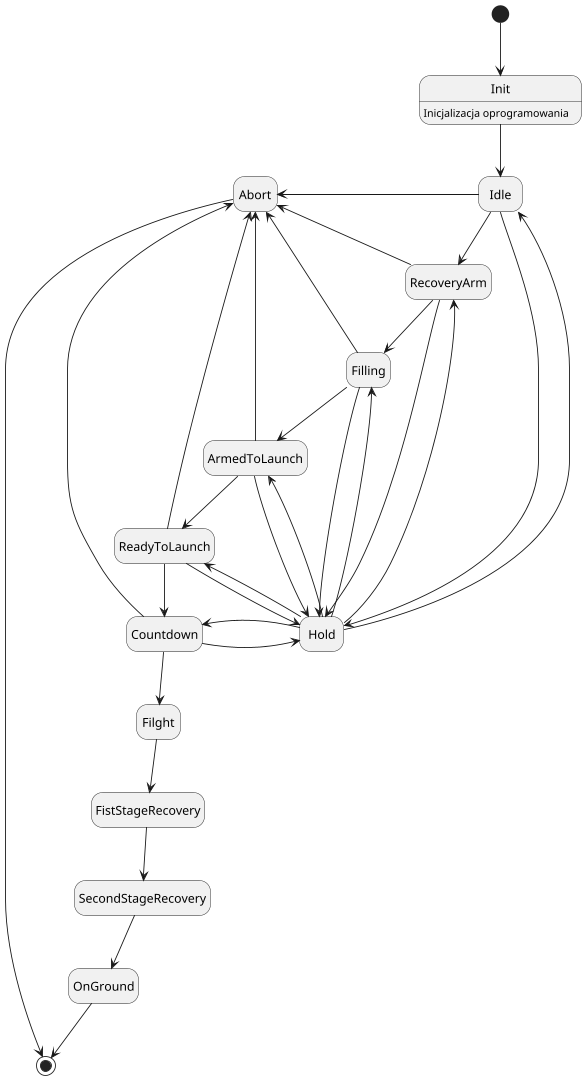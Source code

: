 @startuml
scale 1920 width
scale 1080 height 
hide empty description
[*] --> Init
Init : Inicjalizacja oprogramowania

Init --> Idle
Idle --> RecoveryArm
RecoveryArm --> Filling
Filling --> ArmedToLaunch
ArmedToLaunch --> ReadyToLaunch
ReadyToLaunch --> Countdown
Countdown --> Filght
Filght --> FistStageRecovery
FistStageRecovery --> SecondStageRecovery
SecondStageRecovery --> OnGround

Idle -left-> Abort
RecoveryArm -left-> Abort
Filling -left-> Abort
ArmedToLaunch -left-> Abort
ReadyToLaunch -left-> Abort
Countdown -left-> Abort


Idle -right-> Hold
RecoveryArm -right-> Hold
Filling -right-> Hold
ArmedToLaunch -right-> Hold
ReadyToLaunch -right-> Hold
Countdown -right-> Hold

Idle <-right- Hold
RecoveryArm <-right- Hold
Filling <-right- Hold
ArmedToLaunch <-right- Hold
ReadyToLaunch <-right- Hold
Countdown <-right- Hold

Abort --> [*]
OnGround --> [*]
@enduml
